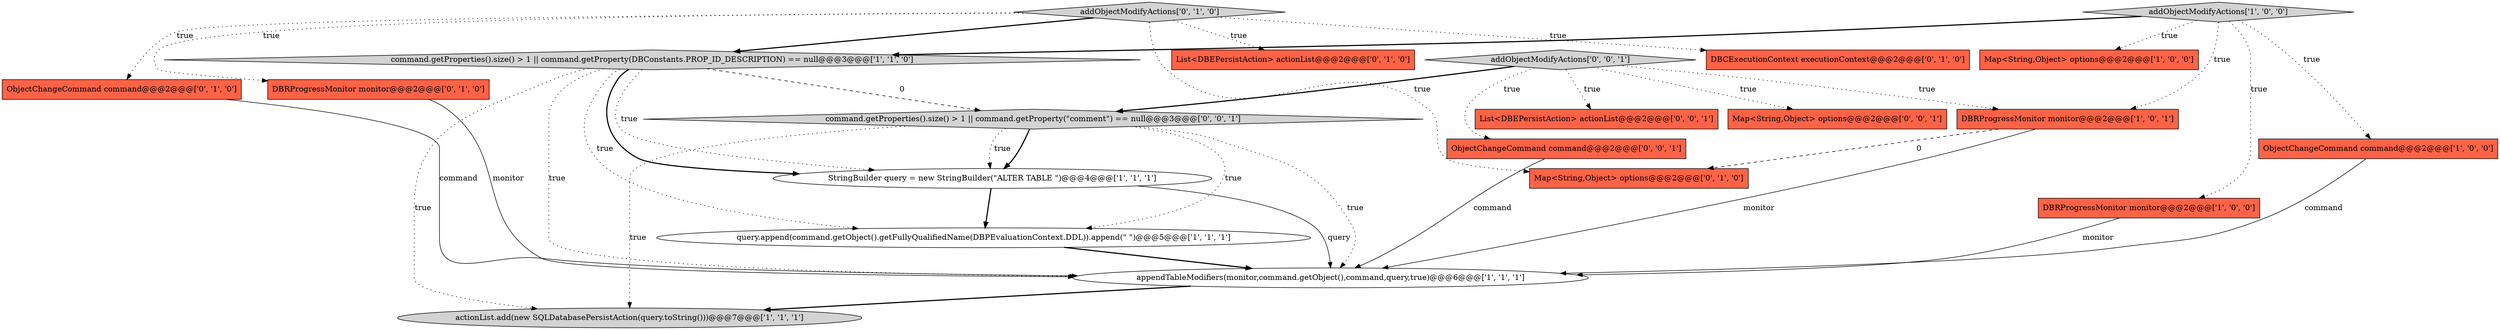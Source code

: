 digraph {
1 [style = filled, label = "addObjectModifyActions['1', '0', '0']", fillcolor = lightgray, shape = diamond image = "AAA0AAABBB1BBB"];
11 [style = filled, label = "DBRProgressMonitor monitor@@@2@@@['0', '1', '0']", fillcolor = tomato, shape = box image = "AAA0AAABBB2BBB"];
2 [style = filled, label = "Map<String,Object> options@@@2@@@['1', '0', '0']", fillcolor = tomato, shape = box image = "AAA0AAABBB1BBB"];
5 [style = filled, label = "DBRProgressMonitor monitor@@@2@@@['1', '0', '1']", fillcolor = tomato, shape = box image = "AAA0AAABBB1BBB"];
0 [style = filled, label = "ObjectChangeCommand command@@@2@@@['1', '0', '0']", fillcolor = tomato, shape = box image = "AAA0AAABBB1BBB"];
20 [style = filled, label = "addObjectModifyActions['0', '0', '1']", fillcolor = lightgray, shape = diamond image = "AAA0AAABBB3BBB"];
15 [style = filled, label = "Map<String,Object> options@@@2@@@['0', '1', '0']", fillcolor = tomato, shape = box image = "AAA1AAABBB2BBB"];
17 [style = filled, label = "ObjectChangeCommand command@@@2@@@['0', '0', '1']", fillcolor = tomato, shape = box image = "AAA0AAABBB3BBB"];
18 [style = filled, label = "List<DBEPersistAction> actionList@@@2@@@['0', '0', '1']", fillcolor = tomato, shape = box image = "AAA0AAABBB3BBB"];
7 [style = filled, label = "command.getProperties().size() > 1 || command.getProperty(DBConstants.PROP_ID_DESCRIPTION) == null@@@3@@@['1', '1', '0']", fillcolor = lightgray, shape = diamond image = "AAA0AAABBB1BBB"];
9 [style = filled, label = "StringBuilder query = new StringBuilder(\"ALTER TABLE \")@@@4@@@['1', '1', '1']", fillcolor = white, shape = ellipse image = "AAA0AAABBB1BBB"];
4 [style = filled, label = "DBRProgressMonitor monitor@@@2@@@['1', '0', '0']", fillcolor = tomato, shape = box image = "AAA0AAABBB1BBB"];
3 [style = filled, label = "actionList.add(new SQLDatabasePersistAction(query.toString()))@@@7@@@['1', '1', '1']", fillcolor = lightgray, shape = ellipse image = "AAA0AAABBB1BBB"];
14 [style = filled, label = "ObjectChangeCommand command@@@2@@@['0', '1', '0']", fillcolor = tomato, shape = box image = "AAA0AAABBB2BBB"];
6 [style = filled, label = "appendTableModifiers(monitor,command.getObject(),command,query,true)@@@6@@@['1', '1', '1']", fillcolor = white, shape = ellipse image = "AAA0AAABBB1BBB"];
13 [style = filled, label = "List<DBEPersistAction> actionList@@@2@@@['0', '1', '0']", fillcolor = tomato, shape = box image = "AAA0AAABBB2BBB"];
10 [style = filled, label = "addObjectModifyActions['0', '1', '0']", fillcolor = lightgray, shape = diamond image = "AAA0AAABBB2BBB"];
12 [style = filled, label = "DBCExecutionContext executionContext@@@2@@@['0', '1', '0']", fillcolor = tomato, shape = box image = "AAA0AAABBB2BBB"];
8 [style = filled, label = "query.append(command.getObject().getFullyQualifiedName(DBPEvaluationContext.DDL)).append(\" \")@@@5@@@['1', '1', '1']", fillcolor = white, shape = ellipse image = "AAA0AAABBB1BBB"];
16 [style = filled, label = "command.getProperties().size() > 1 || command.getProperty(\"comment\") == null@@@3@@@['0', '0', '1']", fillcolor = lightgray, shape = diamond image = "AAA0AAABBB3BBB"];
19 [style = filled, label = "Map<String,Object> options@@@2@@@['0', '0', '1']", fillcolor = tomato, shape = box image = "AAA0AAABBB3BBB"];
16->8 [style = dotted, label="true"];
6->3 [style = bold, label=""];
7->6 [style = dotted, label="true"];
16->9 [style = bold, label=""];
16->9 [style = dotted, label="true"];
10->12 [style = dotted, label="true"];
14->6 [style = solid, label="command"];
20->17 [style = dotted, label="true"];
4->6 [style = solid, label="monitor"];
7->16 [style = dashed, label="0"];
9->6 [style = solid, label="query"];
5->6 [style = solid, label="monitor"];
0->6 [style = solid, label="command"];
8->6 [style = bold, label=""];
1->4 [style = dotted, label="true"];
7->9 [style = dotted, label="true"];
9->8 [style = bold, label=""];
1->7 [style = bold, label=""];
11->6 [style = solid, label="monitor"];
16->3 [style = dotted, label="true"];
10->7 [style = bold, label=""];
10->14 [style = dotted, label="true"];
10->15 [style = dotted, label="true"];
20->5 [style = dotted, label="true"];
7->9 [style = bold, label=""];
20->16 [style = bold, label=""];
10->13 [style = dotted, label="true"];
10->11 [style = dotted, label="true"];
7->3 [style = dotted, label="true"];
20->18 [style = dotted, label="true"];
20->19 [style = dotted, label="true"];
17->6 [style = solid, label="command"];
1->0 [style = dotted, label="true"];
1->2 [style = dotted, label="true"];
7->8 [style = dotted, label="true"];
5->15 [style = dashed, label="0"];
1->5 [style = dotted, label="true"];
16->6 [style = dotted, label="true"];
}
